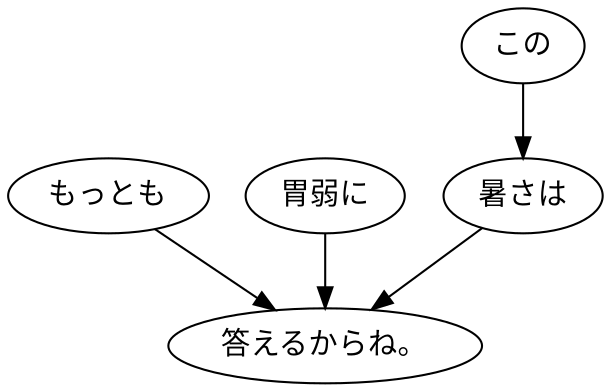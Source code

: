 digraph graph3416 {
	node0 [label="もっとも"];
	node1 [label="胃弱に"];
	node2 [label="この"];
	node3 [label="暑さは"];
	node4 [label="答えるからね。"];
	node0 -> node4;
	node1 -> node4;
	node2 -> node3;
	node3 -> node4;
}
